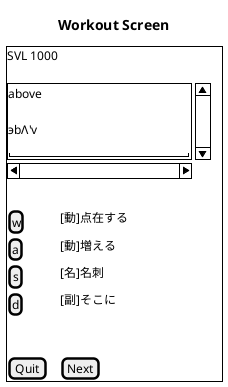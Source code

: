 @startsalt
{
  title Workout Screen


  {+
  SVL 1000
  .
  {S
    above
    .
    эbΛ'v
    "                      "
  }*
  .
  [w]|[動]点在する
  [a]|[動]増える
  [s]|[名]名刺
  [d]|[副]そこに
  .
  .
  [Quit] | [Next]
  }
}
@endsalt

